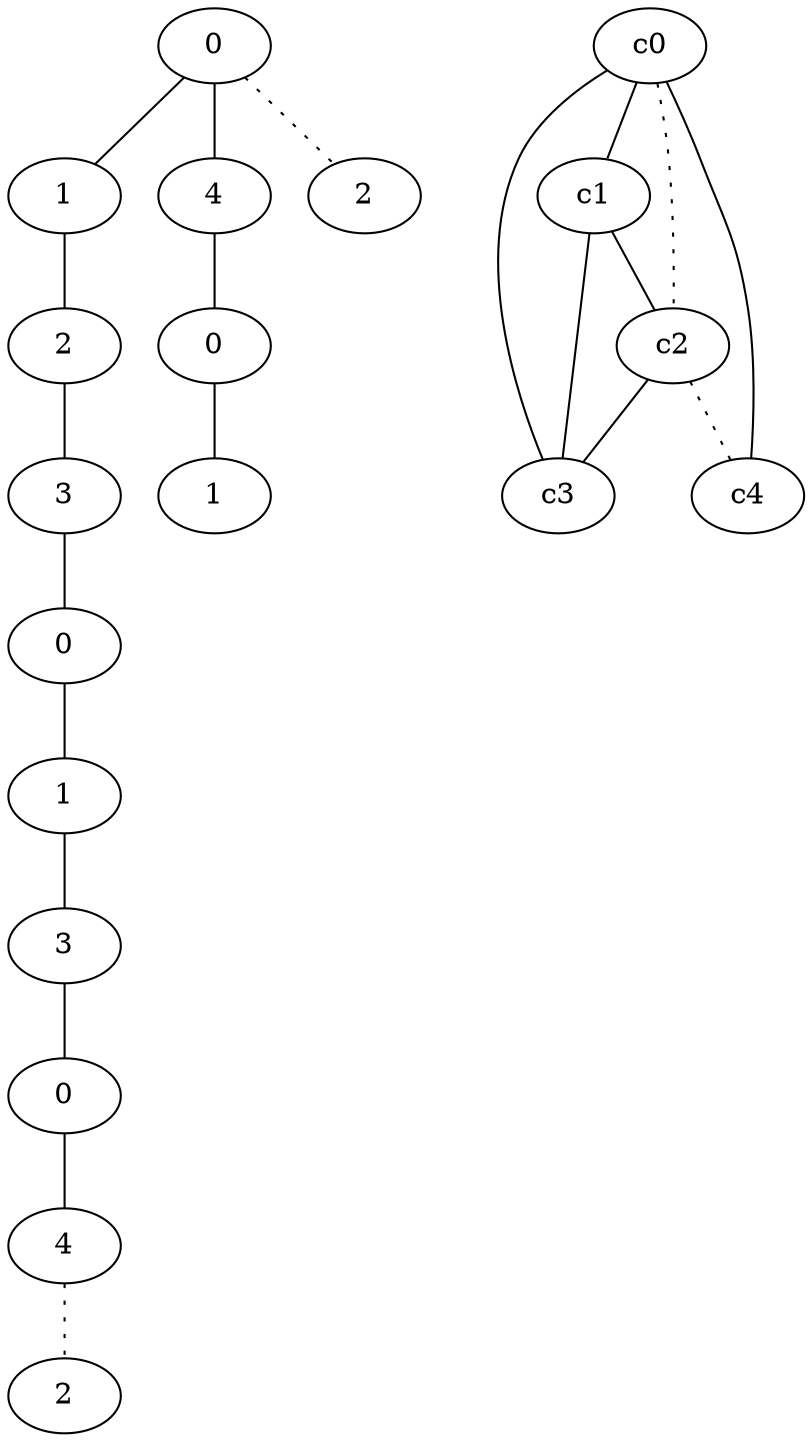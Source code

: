 graph {
a0[label=0];
a1[label=1];
a2[label=2];
a3[label=3];
a4[label=0];
a5[label=1];
a6[label=3];
a7[label=0];
a8[label=4];
a9[label=2];
a10[label=4];
a11[label=0];
a12[label=1];
a13[label=2];
a0 -- a1;
a0 -- a10;
a0 -- a13 [style=dotted];
a1 -- a2;
a2 -- a3;
a3 -- a4;
a4 -- a5;
a5 -- a6;
a6 -- a7;
a7 -- a8;
a8 -- a9 [style=dotted];
a10 -- a11;
a11 -- a12;
c0 -- c1;
c0 -- c2 [style=dotted];
c0 -- c3;
c0 -- c4;
c1 -- c2;
c1 -- c3;
c2 -- c3;
c2 -- c4 [style=dotted];
}
